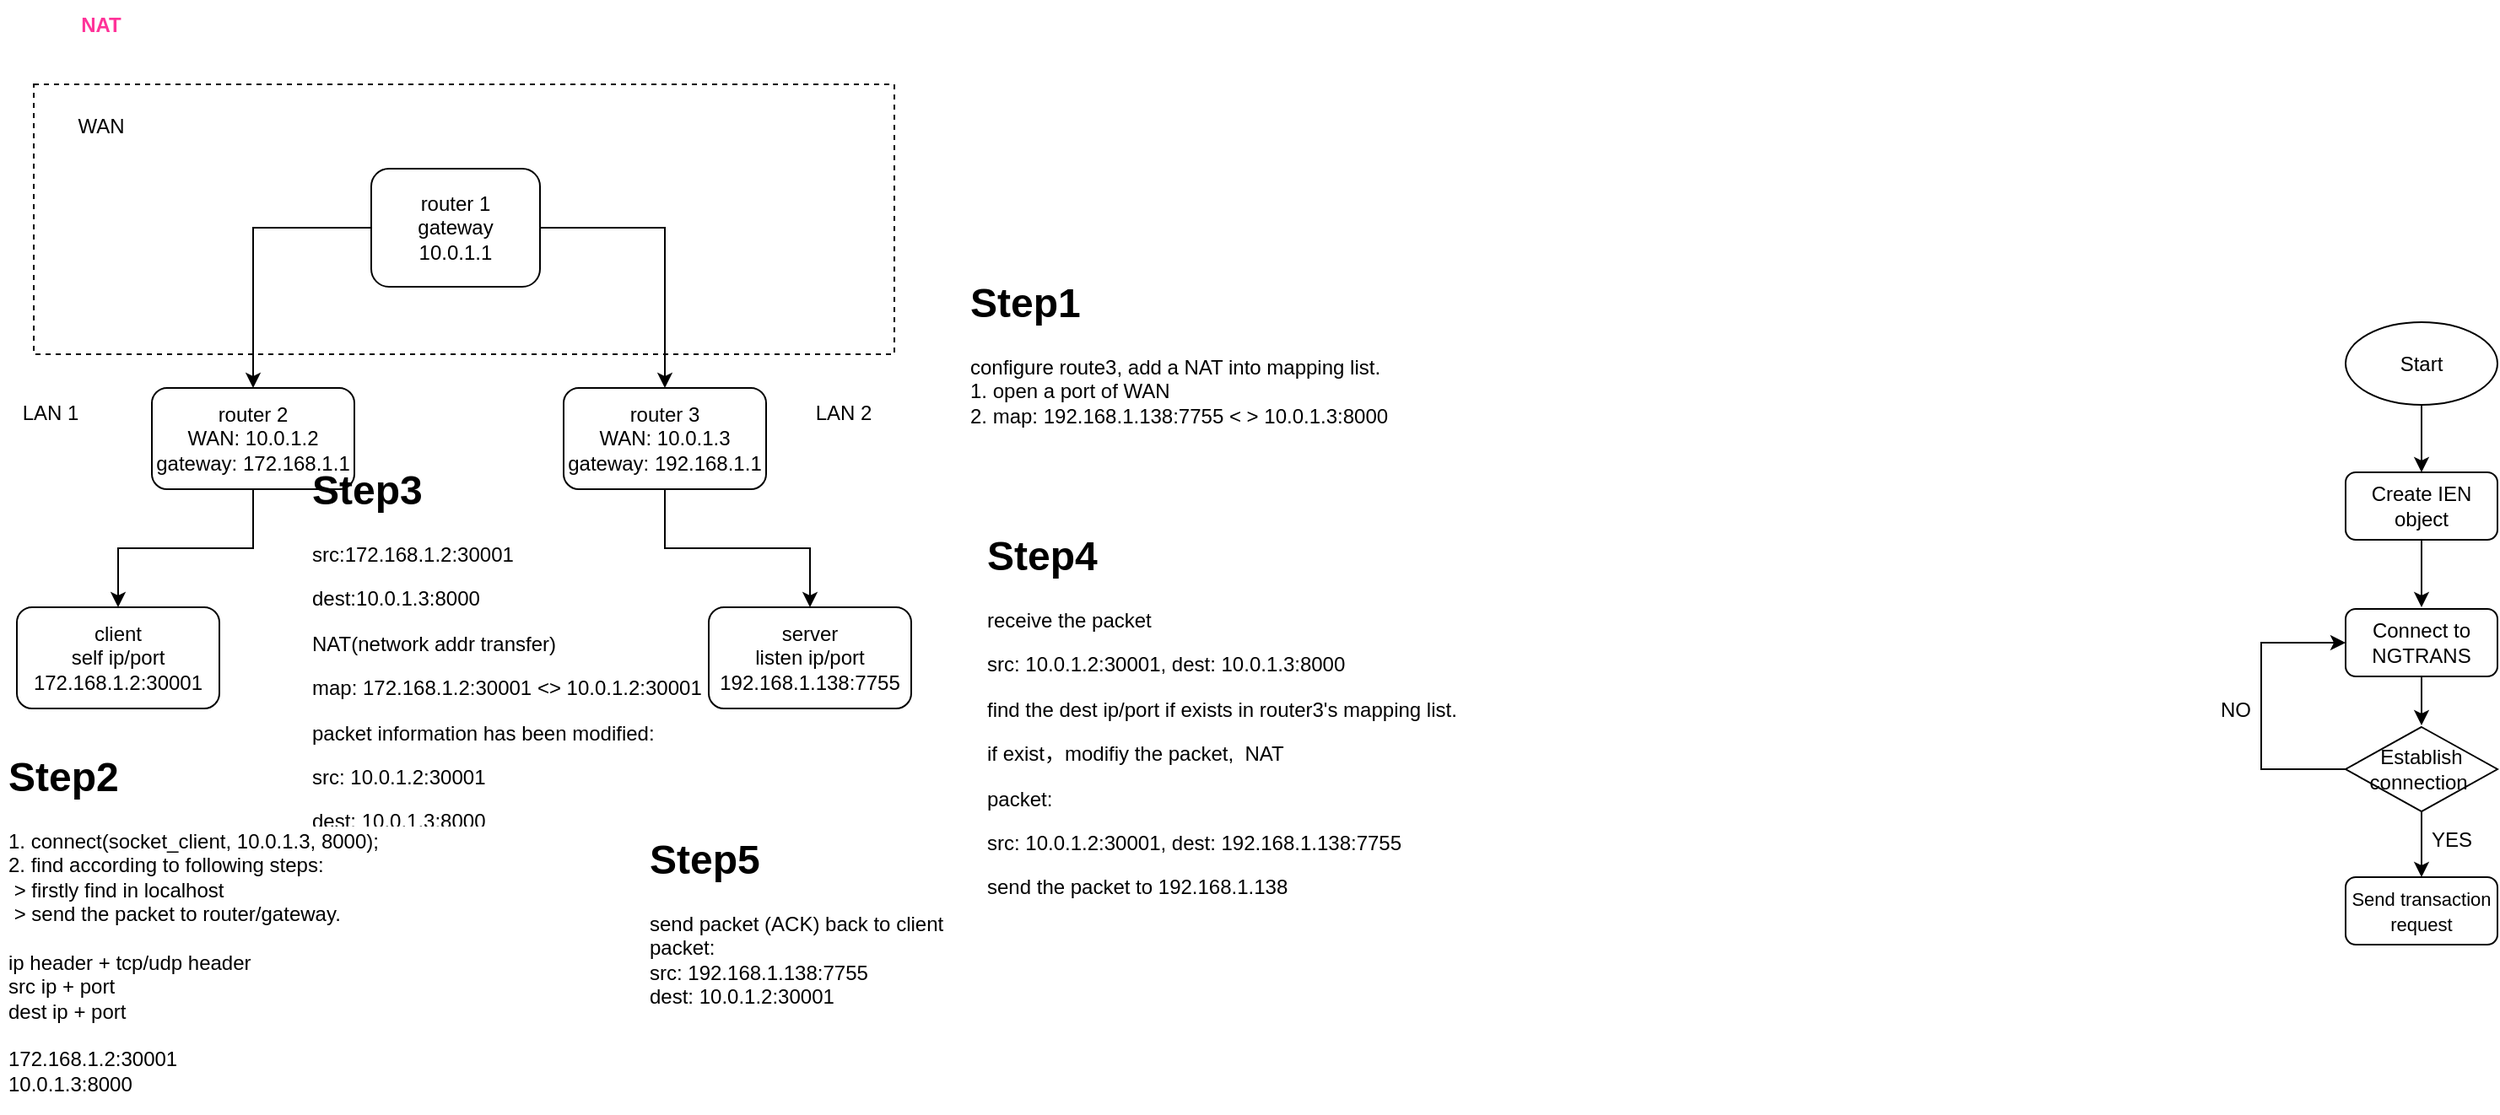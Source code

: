 <mxfile version="20.3.1" type="github">
  <diagram id="v6T6caYfrksYSBO10d0g" name="Page-1">
    <mxGraphModel dx="1422" dy="721" grid="1" gridSize="10" guides="1" tooltips="1" connect="1" arrows="1" fold="1" page="0" pageScale="1" pageWidth="827" pageHeight="1169" math="0" shadow="0">
      <root>
        <mxCell id="0" />
        <mxCell id="1" parent="0" />
        <mxCell id="7bpBVlcoPpbQ1vgJCoJ1-8" style="edgeStyle=orthogonalEdgeStyle;rounded=0;orthogonalLoop=1;jettySize=auto;html=1;exitX=0;exitY=0.5;exitDx=0;exitDy=0;entryX=0.5;entryY=0;entryDx=0;entryDy=0;" parent="1" source="7bpBVlcoPpbQ1vgJCoJ1-1" target="7bpBVlcoPpbQ1vgJCoJ1-3" edge="1">
          <mxGeometry relative="1" as="geometry" />
        </mxCell>
        <mxCell id="7bpBVlcoPpbQ1vgJCoJ1-10" style="edgeStyle=orthogonalEdgeStyle;rounded=0;orthogonalLoop=1;jettySize=auto;html=1;exitX=1;exitY=0.5;exitDx=0;exitDy=0;entryX=0.5;entryY=0;entryDx=0;entryDy=0;" parent="1" source="7bpBVlcoPpbQ1vgJCoJ1-1" target="7bpBVlcoPpbQ1vgJCoJ1-4" edge="1">
          <mxGeometry relative="1" as="geometry" />
        </mxCell>
        <mxCell id="7bpBVlcoPpbQ1vgJCoJ1-1" value="router 1&lt;br&gt;gateway&lt;br&gt;10.0.1.1" style="rounded=1;whiteSpace=wrap;html=1;" parent="1" vertex="1">
          <mxGeometry x="240" y="110" width="100" height="70" as="geometry" />
        </mxCell>
        <mxCell id="7bpBVlcoPpbQ1vgJCoJ1-9" style="edgeStyle=orthogonalEdgeStyle;rounded=0;orthogonalLoop=1;jettySize=auto;html=1;exitX=0.5;exitY=1;exitDx=0;exitDy=0;entryX=0.5;entryY=0;entryDx=0;entryDy=0;" parent="1" source="7bpBVlcoPpbQ1vgJCoJ1-3" target="7bpBVlcoPpbQ1vgJCoJ1-5" edge="1">
          <mxGeometry relative="1" as="geometry" />
        </mxCell>
        <mxCell id="7bpBVlcoPpbQ1vgJCoJ1-3" value="router 2&lt;br&gt;WAN: 10.0.1.2&lt;br&gt;gateway: 172.168.1.1" style="rounded=1;whiteSpace=wrap;html=1;" parent="1" vertex="1">
          <mxGeometry x="110" y="240" width="120" height="60" as="geometry" />
        </mxCell>
        <mxCell id="7bpBVlcoPpbQ1vgJCoJ1-11" style="edgeStyle=orthogonalEdgeStyle;rounded=0;orthogonalLoop=1;jettySize=auto;html=1;exitX=0.5;exitY=1;exitDx=0;exitDy=0;" parent="1" source="7bpBVlcoPpbQ1vgJCoJ1-4" target="7bpBVlcoPpbQ1vgJCoJ1-6" edge="1">
          <mxGeometry relative="1" as="geometry" />
        </mxCell>
        <mxCell id="7bpBVlcoPpbQ1vgJCoJ1-4" value="router 3&lt;br&gt;WAN: 10.0.1.3&lt;br&gt;gateway: 192.168.1.1" style="rounded=1;whiteSpace=wrap;html=1;" parent="1" vertex="1">
          <mxGeometry x="354" y="240" width="120" height="60" as="geometry" />
        </mxCell>
        <mxCell id="7bpBVlcoPpbQ1vgJCoJ1-5" value="client&lt;br&gt;self ip/port&lt;br&gt;172.168.1.2:30001" style="rounded=1;whiteSpace=wrap;html=1;" parent="1" vertex="1">
          <mxGeometry x="30" y="370" width="120" height="60" as="geometry" />
        </mxCell>
        <mxCell id="7bpBVlcoPpbQ1vgJCoJ1-6" value="server&lt;br&gt;listen ip/port 192.168.1.138:7755&lt;br&gt;" style="rounded=1;whiteSpace=wrap;html=1;" parent="1" vertex="1">
          <mxGeometry x="440" y="370" width="120" height="60" as="geometry" />
        </mxCell>
        <mxCell id="7bpBVlcoPpbQ1vgJCoJ1-12" value="" style="rounded=0;whiteSpace=wrap;html=1;fillColor=none;dashed=1;" parent="1" vertex="1">
          <mxGeometry x="40" y="60" width="510" height="160" as="geometry" />
        </mxCell>
        <mxCell id="7bpBVlcoPpbQ1vgJCoJ1-13" value="WAN" style="text;html=1;strokeColor=none;fillColor=none;align=center;verticalAlign=middle;whiteSpace=wrap;rounded=0;dashed=1;" parent="1" vertex="1">
          <mxGeometry x="50" y="70" width="60" height="30" as="geometry" />
        </mxCell>
        <mxCell id="7bpBVlcoPpbQ1vgJCoJ1-14" value="LAN 1" style="text;html=1;strokeColor=none;fillColor=none;align=center;verticalAlign=middle;whiteSpace=wrap;rounded=0;dashed=1;" parent="1" vertex="1">
          <mxGeometry x="20" y="240" width="60" height="30" as="geometry" />
        </mxCell>
        <mxCell id="7bpBVlcoPpbQ1vgJCoJ1-15" value="LAN 2" style="text;html=1;strokeColor=none;fillColor=none;align=center;verticalAlign=middle;whiteSpace=wrap;rounded=0;dashed=1;" parent="1" vertex="1">
          <mxGeometry x="490" y="240" width="60" height="30" as="geometry" />
        </mxCell>
        <mxCell id="7bpBVlcoPpbQ1vgJCoJ1-16" value="&lt;b&gt;&lt;font color=&quot;#ff3399&quot;&gt;NAT&lt;/font&gt;&lt;/b&gt;" style="text;html=1;strokeColor=none;fillColor=none;align=center;verticalAlign=middle;whiteSpace=wrap;rounded=0;dashed=1;" parent="1" vertex="1">
          <mxGeometry x="50" y="10" width="60" height="30" as="geometry" />
        </mxCell>
        <mxCell id="7bpBVlcoPpbQ1vgJCoJ1-18" value="&lt;h1&gt;Step1&lt;/h1&gt;&lt;div&gt;configure route3, add a NAT into mapping list.&lt;/div&gt;&lt;div&gt;1. open a port of WAN&lt;/div&gt;&lt;div&gt;2. map: 192.168.1.138:7755 &amp;lt; &amp;gt; 10.0.1.3:8000&lt;/div&gt;" style="text;html=1;strokeColor=none;fillColor=none;spacing=5;spacingTop=-20;whiteSpace=wrap;overflow=hidden;rounded=0;dashed=1;fontColor=#000000;" parent="1" vertex="1">
          <mxGeometry x="590" y="170" width="420" height="120" as="geometry" />
        </mxCell>
        <mxCell id="7bpBVlcoPpbQ1vgJCoJ1-19" value="&lt;h1&gt;Step2&lt;/h1&gt;&lt;div&gt;1. connect(socket_client, 10.0.1.3, 8000);&lt;/div&gt;&lt;div&gt;2. find according to following steps:&lt;/div&gt;&lt;div&gt;&amp;nbsp;&amp;gt; firstly find in localhost&lt;/div&gt;&lt;div&gt;&amp;nbsp;&amp;gt; send the packet to router/gateway.&lt;/div&gt;&lt;div&gt;&lt;br&gt;&lt;/div&gt;&lt;div&gt;ip header + tcp/udp header&lt;/div&gt;&lt;div&gt;src ip + port&lt;/div&gt;&lt;div&gt;dest ip + port&lt;/div&gt;&lt;div&gt;&lt;br&gt;&lt;/div&gt;&lt;div&gt;172.168.1.2:30001&lt;/div&gt;&lt;div&gt;10.0.1.3:8000&lt;/div&gt;" style="text;html=1;strokeColor=none;fillColor=none;spacing=5;spacingTop=-20;whiteSpace=wrap;overflow=hidden;rounded=0;dashed=1;fontColor=#000000;" parent="1" vertex="1">
          <mxGeometry x="20" y="451" width="260" height="219" as="geometry" />
        </mxCell>
        <mxCell id="7bpBVlcoPpbQ1vgJCoJ1-20" value="&lt;h1&gt;Step3&lt;/h1&gt;&lt;p&gt;src:172.168.1.2:30001&lt;/p&gt;&lt;p&gt;dest:10.0.1.3:8000&lt;/p&gt;&lt;p&gt;NAT(network addr transfer)&lt;/p&gt;&lt;p&gt;map: 172.168.1.2:30001 &amp;lt;&amp;gt; 10.0.1.2:30001&lt;/p&gt;&lt;p&gt;packet information has been modified:&lt;/p&gt;&lt;p&gt;src: 10.0.1.2:30001&lt;/p&gt;&lt;p&gt;dest: 10.0.1.3:8000&lt;/p&gt;&lt;p&gt;&lt;br&gt;&lt;/p&gt;" style="text;html=1;strokeColor=none;fillColor=none;spacing=5;spacingTop=-20;whiteSpace=wrap;overflow=hidden;rounded=0;dashed=1;fontColor=#000000;" parent="1" vertex="1">
          <mxGeometry x="200" y="281" width="320" height="219" as="geometry" />
        </mxCell>
        <mxCell id="7bpBVlcoPpbQ1vgJCoJ1-21" value="&lt;h1&gt;Step4&lt;/h1&gt;&lt;p&gt;receive the packet&lt;/p&gt;&lt;p&gt;src: 10.0.1.2:30001, dest: 10.0.1.3:8000&lt;/p&gt;&lt;p&gt;find the dest ip/port if exists in router3&#39;s mapping list.&lt;/p&gt;&lt;p&gt;if exist，modifiy the packet,&amp;nbsp; NAT&lt;/p&gt;&lt;p&gt;packet:&lt;/p&gt;&lt;p&gt;src: 10.0.1.2:30001, dest: 192.168.1.138:7755&lt;/p&gt;&lt;p&gt;send the packet to 192.168.1.138&lt;/p&gt;&lt;p&gt;&lt;br&gt;&lt;/p&gt;" style="text;html=1;strokeColor=none;fillColor=none;spacing=5;spacingTop=-20;whiteSpace=wrap;overflow=hidden;rounded=0;dashed=1;fontColor=#000000;" parent="1" vertex="1">
          <mxGeometry x="600" y="320" width="320" height="230" as="geometry" />
        </mxCell>
        <mxCell id="7bpBVlcoPpbQ1vgJCoJ1-22" value="&lt;h1&gt;Step5&lt;/h1&gt;&lt;div&gt;send packet (ACK) back to client&lt;/div&gt;&lt;div&gt;packet:&lt;/div&gt;&lt;div&gt;src: 192.168.1.138:7755&lt;/div&gt;&lt;div&gt;dest: 10.0.1.2:30001&amp;nbsp;&lt;/div&gt;" style="text;html=1;strokeColor=none;fillColor=none;spacing=5;spacingTop=-20;whiteSpace=wrap;overflow=hidden;rounded=0;dashed=1;fontColor=#000000;" parent="1" vertex="1">
          <mxGeometry x="400" y="500" width="220" height="120" as="geometry" />
        </mxCell>
        <mxCell id="-mfLECiSTr9w_7WeOcRc-8" style="edgeStyle=orthogonalEdgeStyle;rounded=0;orthogonalLoop=1;jettySize=auto;html=1;exitX=0.5;exitY=1;exitDx=0;exitDy=0;entryX=0.5;entryY=0;entryDx=0;entryDy=0;" edge="1" parent="1" source="-mfLECiSTr9w_7WeOcRc-2" target="-mfLECiSTr9w_7WeOcRc-3">
          <mxGeometry relative="1" as="geometry" />
        </mxCell>
        <mxCell id="-mfLECiSTr9w_7WeOcRc-2" value="Start" style="ellipse;whiteSpace=wrap;html=1;" vertex="1" parent="1">
          <mxGeometry x="1410" y="201" width="90" height="49" as="geometry" />
        </mxCell>
        <mxCell id="-mfLECiSTr9w_7WeOcRc-9" style="edgeStyle=orthogonalEdgeStyle;rounded=0;orthogonalLoop=1;jettySize=auto;html=1;exitX=0.5;exitY=1;exitDx=0;exitDy=0;" edge="1" parent="1" source="-mfLECiSTr9w_7WeOcRc-3">
          <mxGeometry relative="1" as="geometry">
            <mxPoint x="1455" y="370" as="targetPoint" />
          </mxGeometry>
        </mxCell>
        <mxCell id="-mfLECiSTr9w_7WeOcRc-3" value="Create IEN object" style="rounded=1;whiteSpace=wrap;html=1;" vertex="1" parent="1">
          <mxGeometry x="1410" y="290" width="90" height="40" as="geometry" />
        </mxCell>
        <mxCell id="-mfLECiSTr9w_7WeOcRc-10" style="edgeStyle=orthogonalEdgeStyle;rounded=0;orthogonalLoop=1;jettySize=auto;html=1;exitX=0.5;exitY=1;exitDx=0;exitDy=0;" edge="1" parent="1" source="-mfLECiSTr9w_7WeOcRc-4">
          <mxGeometry relative="1" as="geometry">
            <mxPoint x="1455" y="440" as="targetPoint" />
          </mxGeometry>
        </mxCell>
        <mxCell id="-mfLECiSTr9w_7WeOcRc-4" value="Connect to NGTRANS" style="rounded=1;whiteSpace=wrap;html=1;" vertex="1" parent="1">
          <mxGeometry x="1410" y="371" width="90" height="40" as="geometry" />
        </mxCell>
        <mxCell id="-mfLECiSTr9w_7WeOcRc-7" style="edgeStyle=orthogonalEdgeStyle;rounded=0;orthogonalLoop=1;jettySize=auto;html=1;exitX=0;exitY=0.5;exitDx=0;exitDy=0;entryX=0;entryY=0.5;entryDx=0;entryDy=0;" edge="1" parent="1" source="-mfLECiSTr9w_7WeOcRc-5" target="-mfLECiSTr9w_7WeOcRc-4">
          <mxGeometry relative="1" as="geometry">
            <Array as="points">
              <mxPoint x="1360" y="466" />
              <mxPoint x="1360" y="391" />
            </Array>
          </mxGeometry>
        </mxCell>
        <mxCell id="-mfLECiSTr9w_7WeOcRc-14" style="edgeStyle=orthogonalEdgeStyle;rounded=0;orthogonalLoop=1;jettySize=auto;html=1;exitX=0.5;exitY=1;exitDx=0;exitDy=0;entryX=0.5;entryY=0;entryDx=0;entryDy=0;fontSize=11;" edge="1" parent="1" source="-mfLECiSTr9w_7WeOcRc-5" target="-mfLECiSTr9w_7WeOcRc-13">
          <mxGeometry relative="1" as="geometry" />
        </mxCell>
        <mxCell id="-mfLECiSTr9w_7WeOcRc-5" value="Establish connection&amp;nbsp;" style="rhombus;whiteSpace=wrap;html=1;" vertex="1" parent="1">
          <mxGeometry x="1410" y="441" width="90" height="50" as="geometry" />
        </mxCell>
        <mxCell id="-mfLECiSTr9w_7WeOcRc-11" value="NO" style="text;html=1;strokeColor=none;fillColor=none;align=center;verticalAlign=middle;whiteSpace=wrap;rounded=0;" vertex="1" parent="1">
          <mxGeometry x="1320" y="421" width="50" height="20" as="geometry" />
        </mxCell>
        <mxCell id="-mfLECiSTr9w_7WeOcRc-12" value="YES" style="text;html=1;strokeColor=none;fillColor=none;align=center;verticalAlign=middle;whiteSpace=wrap;rounded=0;" vertex="1" parent="1">
          <mxGeometry x="1448" y="498" width="50" height="20" as="geometry" />
        </mxCell>
        <mxCell id="-mfLECiSTr9w_7WeOcRc-13" value="&lt;font style=&quot;font-size: 11px;&quot;&gt;Send transaction request&lt;/font&gt;" style="rounded=1;whiteSpace=wrap;html=1;" vertex="1" parent="1">
          <mxGeometry x="1410" y="530" width="90" height="40" as="geometry" />
        </mxCell>
      </root>
    </mxGraphModel>
  </diagram>
</mxfile>
